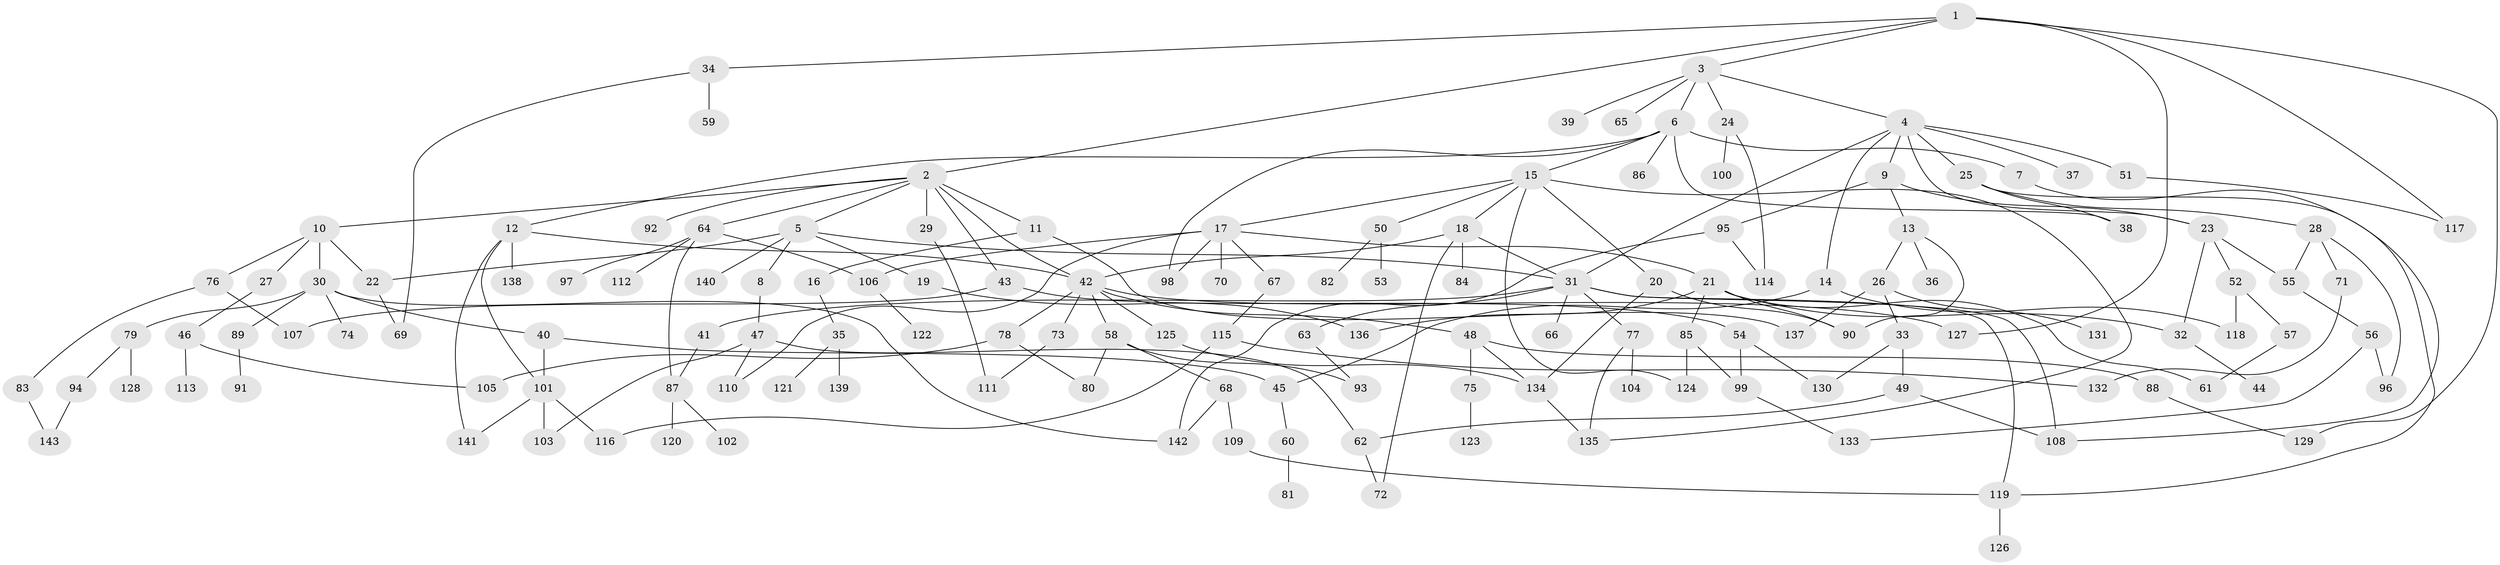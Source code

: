 // Generated by graph-tools (version 1.1) at 2025/49/03/09/25 03:49:19]
// undirected, 143 vertices, 195 edges
graph export_dot {
graph [start="1"]
  node [color=gray90,style=filled];
  1;
  2;
  3;
  4;
  5;
  6;
  7;
  8;
  9;
  10;
  11;
  12;
  13;
  14;
  15;
  16;
  17;
  18;
  19;
  20;
  21;
  22;
  23;
  24;
  25;
  26;
  27;
  28;
  29;
  30;
  31;
  32;
  33;
  34;
  35;
  36;
  37;
  38;
  39;
  40;
  41;
  42;
  43;
  44;
  45;
  46;
  47;
  48;
  49;
  50;
  51;
  52;
  53;
  54;
  55;
  56;
  57;
  58;
  59;
  60;
  61;
  62;
  63;
  64;
  65;
  66;
  67;
  68;
  69;
  70;
  71;
  72;
  73;
  74;
  75;
  76;
  77;
  78;
  79;
  80;
  81;
  82;
  83;
  84;
  85;
  86;
  87;
  88;
  89;
  90;
  91;
  92;
  93;
  94;
  95;
  96;
  97;
  98;
  99;
  100;
  101;
  102;
  103;
  104;
  105;
  106;
  107;
  108;
  109;
  110;
  111;
  112;
  113;
  114;
  115;
  116;
  117;
  118;
  119;
  120;
  121;
  122;
  123;
  124;
  125;
  126;
  127;
  128;
  129;
  130;
  131;
  132;
  133;
  134;
  135;
  136;
  137;
  138;
  139;
  140;
  141;
  142;
  143;
  1 -- 2;
  1 -- 3;
  1 -- 34;
  1 -- 129;
  1 -- 117;
  1 -- 127;
  2 -- 5;
  2 -- 10;
  2 -- 11;
  2 -- 29;
  2 -- 43;
  2 -- 64;
  2 -- 92;
  2 -- 42;
  3 -- 4;
  3 -- 6;
  3 -- 24;
  3 -- 39;
  3 -- 65;
  4 -- 9;
  4 -- 14;
  4 -- 25;
  4 -- 37;
  4 -- 51;
  4 -- 23;
  4 -- 31;
  5 -- 8;
  5 -- 19;
  5 -- 22;
  5 -- 140;
  5 -- 31;
  6 -- 7;
  6 -- 12;
  6 -- 15;
  6 -- 38;
  6 -- 86;
  6 -- 98;
  7 -- 108;
  8 -- 47;
  9 -- 13;
  9 -- 23;
  9 -- 95;
  10 -- 27;
  10 -- 30;
  10 -- 76;
  10 -- 22;
  11 -- 16;
  11 -- 137;
  12 -- 42;
  12 -- 138;
  12 -- 141;
  12 -- 101;
  13 -- 26;
  13 -- 36;
  13 -- 90;
  14 -- 45;
  14 -- 118;
  15 -- 17;
  15 -- 18;
  15 -- 20;
  15 -- 50;
  15 -- 124;
  15 -- 135;
  16 -- 35;
  17 -- 21;
  17 -- 67;
  17 -- 70;
  17 -- 98;
  17 -- 106;
  17 -- 110;
  18 -- 31;
  18 -- 72;
  18 -- 84;
  18 -- 42;
  19 -- 136;
  20 -- 134;
  20 -- 90;
  21 -- 32;
  21 -- 85;
  21 -- 90;
  21 -- 136;
  21 -- 61;
  22 -- 69;
  23 -- 52;
  23 -- 55;
  23 -- 32;
  24 -- 100;
  24 -- 114;
  25 -- 28;
  25 -- 38;
  25 -- 119;
  26 -- 33;
  26 -- 131;
  26 -- 137;
  27 -- 46;
  28 -- 55;
  28 -- 71;
  28 -- 96;
  29 -- 111;
  30 -- 40;
  30 -- 74;
  30 -- 79;
  30 -- 89;
  30 -- 142;
  31 -- 41;
  31 -- 63;
  31 -- 66;
  31 -- 77;
  31 -- 119;
  31 -- 108;
  32 -- 44;
  33 -- 49;
  33 -- 130;
  34 -- 59;
  34 -- 69;
  35 -- 121;
  35 -- 139;
  40 -- 45;
  40 -- 101;
  41 -- 87;
  42 -- 48;
  42 -- 58;
  42 -- 73;
  42 -- 78;
  42 -- 125;
  42 -- 127;
  43 -- 54;
  43 -- 107;
  45 -- 60;
  46 -- 105;
  46 -- 113;
  47 -- 62;
  47 -- 103;
  47 -- 110;
  48 -- 75;
  48 -- 88;
  48 -- 134;
  49 -- 108;
  49 -- 62;
  50 -- 53;
  50 -- 82;
  51 -- 117;
  52 -- 57;
  52 -- 118;
  54 -- 130;
  54 -- 99;
  55 -- 56;
  56 -- 133;
  56 -- 96;
  57 -- 61;
  58 -- 68;
  58 -- 80;
  58 -- 93;
  60 -- 81;
  62 -- 72;
  63 -- 93;
  64 -- 97;
  64 -- 112;
  64 -- 87;
  64 -- 106;
  67 -- 115;
  68 -- 109;
  68 -- 142;
  71 -- 132;
  73 -- 111;
  75 -- 123;
  76 -- 83;
  76 -- 107;
  77 -- 104;
  77 -- 135;
  78 -- 105;
  78 -- 80;
  79 -- 94;
  79 -- 128;
  83 -- 143;
  85 -- 99;
  85 -- 124;
  87 -- 102;
  87 -- 120;
  88 -- 129;
  89 -- 91;
  94 -- 143;
  95 -- 142;
  95 -- 114;
  99 -- 133;
  101 -- 103;
  101 -- 116;
  101 -- 141;
  106 -- 122;
  109 -- 119;
  115 -- 116;
  115 -- 132;
  119 -- 126;
  125 -- 134;
  134 -- 135;
}
